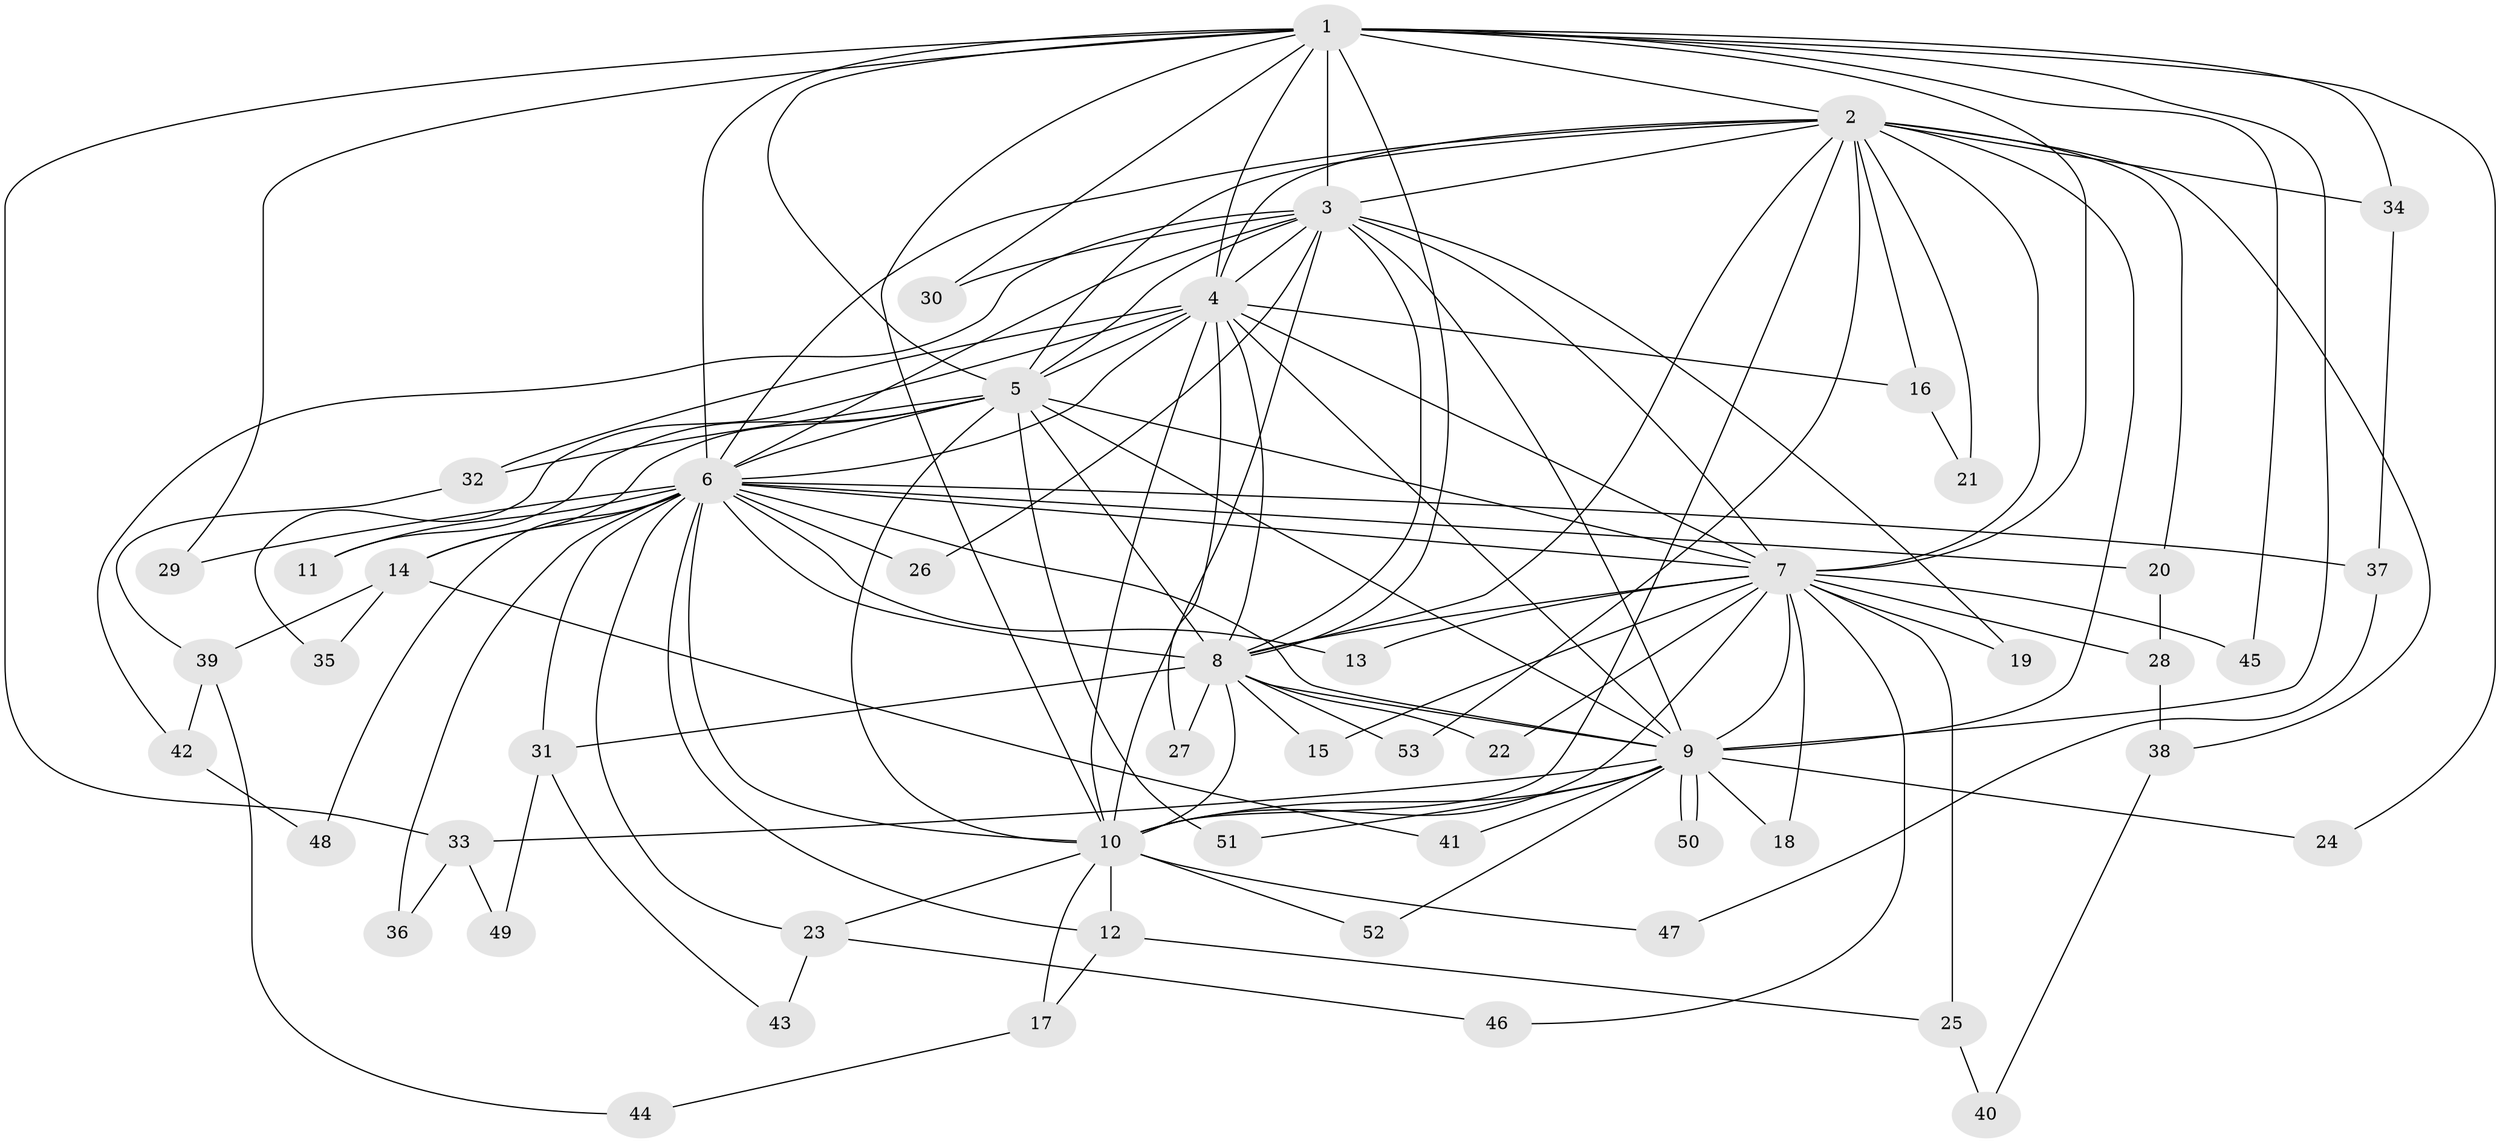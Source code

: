 // Generated by graph-tools (version 1.1) at 2025/34/03/09/25 02:34:46]
// undirected, 53 vertices, 131 edges
graph export_dot {
graph [start="1"]
  node [color=gray90,style=filled];
  1;
  2;
  3;
  4;
  5;
  6;
  7;
  8;
  9;
  10;
  11;
  12;
  13;
  14;
  15;
  16;
  17;
  18;
  19;
  20;
  21;
  22;
  23;
  24;
  25;
  26;
  27;
  28;
  29;
  30;
  31;
  32;
  33;
  34;
  35;
  36;
  37;
  38;
  39;
  40;
  41;
  42;
  43;
  44;
  45;
  46;
  47;
  48;
  49;
  50;
  51;
  52;
  53;
  1 -- 2;
  1 -- 3;
  1 -- 4;
  1 -- 5;
  1 -- 6;
  1 -- 7;
  1 -- 8;
  1 -- 9;
  1 -- 10;
  1 -- 24;
  1 -- 29;
  1 -- 30;
  1 -- 33;
  1 -- 34;
  1 -- 45;
  2 -- 3;
  2 -- 4;
  2 -- 5;
  2 -- 6;
  2 -- 7;
  2 -- 8;
  2 -- 9;
  2 -- 10;
  2 -- 16;
  2 -- 20;
  2 -- 21;
  2 -- 34;
  2 -- 38;
  2 -- 53;
  3 -- 4;
  3 -- 5;
  3 -- 6;
  3 -- 7;
  3 -- 8;
  3 -- 9;
  3 -- 10;
  3 -- 19;
  3 -- 26;
  3 -- 30;
  3 -- 42;
  4 -- 5;
  4 -- 6;
  4 -- 7;
  4 -- 8;
  4 -- 9;
  4 -- 10;
  4 -- 16;
  4 -- 27;
  4 -- 32;
  4 -- 35;
  5 -- 6;
  5 -- 7;
  5 -- 8;
  5 -- 9;
  5 -- 10;
  5 -- 11;
  5 -- 14;
  5 -- 32;
  5 -- 51;
  6 -- 7;
  6 -- 8;
  6 -- 9;
  6 -- 10;
  6 -- 11;
  6 -- 12;
  6 -- 13;
  6 -- 14;
  6 -- 20;
  6 -- 23;
  6 -- 26;
  6 -- 29;
  6 -- 31;
  6 -- 36;
  6 -- 37;
  6 -- 48;
  7 -- 8;
  7 -- 9;
  7 -- 10;
  7 -- 13;
  7 -- 15;
  7 -- 18;
  7 -- 19;
  7 -- 22;
  7 -- 25;
  7 -- 28;
  7 -- 45;
  7 -- 46;
  8 -- 9;
  8 -- 10;
  8 -- 15;
  8 -- 22;
  8 -- 27;
  8 -- 31;
  8 -- 53;
  9 -- 10;
  9 -- 18;
  9 -- 24;
  9 -- 33;
  9 -- 41;
  9 -- 50;
  9 -- 50;
  9 -- 51;
  9 -- 52;
  10 -- 12;
  10 -- 17;
  10 -- 23;
  10 -- 47;
  10 -- 52;
  12 -- 17;
  12 -- 25;
  14 -- 35;
  14 -- 39;
  14 -- 41;
  16 -- 21;
  17 -- 44;
  20 -- 28;
  23 -- 43;
  23 -- 46;
  25 -- 40;
  28 -- 38;
  31 -- 43;
  31 -- 49;
  32 -- 39;
  33 -- 36;
  33 -- 49;
  34 -- 37;
  37 -- 47;
  38 -- 40;
  39 -- 42;
  39 -- 44;
  42 -- 48;
}
